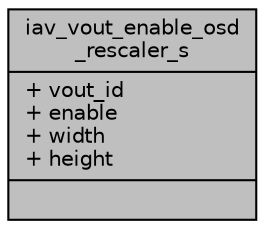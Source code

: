 digraph "iav_vout_enable_osd_rescaler_s"
{
 // INTERACTIVE_SVG=YES
 // LATEX_PDF_SIZE
  bgcolor="transparent";
  edge [fontname="Helvetica",fontsize="10",labelfontname="Helvetica",labelfontsize="10"];
  node [fontname="Helvetica",fontsize="10",shape=record];
  Node1 [label="{iav_vout_enable_osd\l_rescaler_s\n|+ vout_id\l+ enable\l+ width\l+ height\l|}",height=0.2,width=0.4,color="black", fillcolor="grey75", style="filled", fontcolor="black",tooltip=" "];
}

